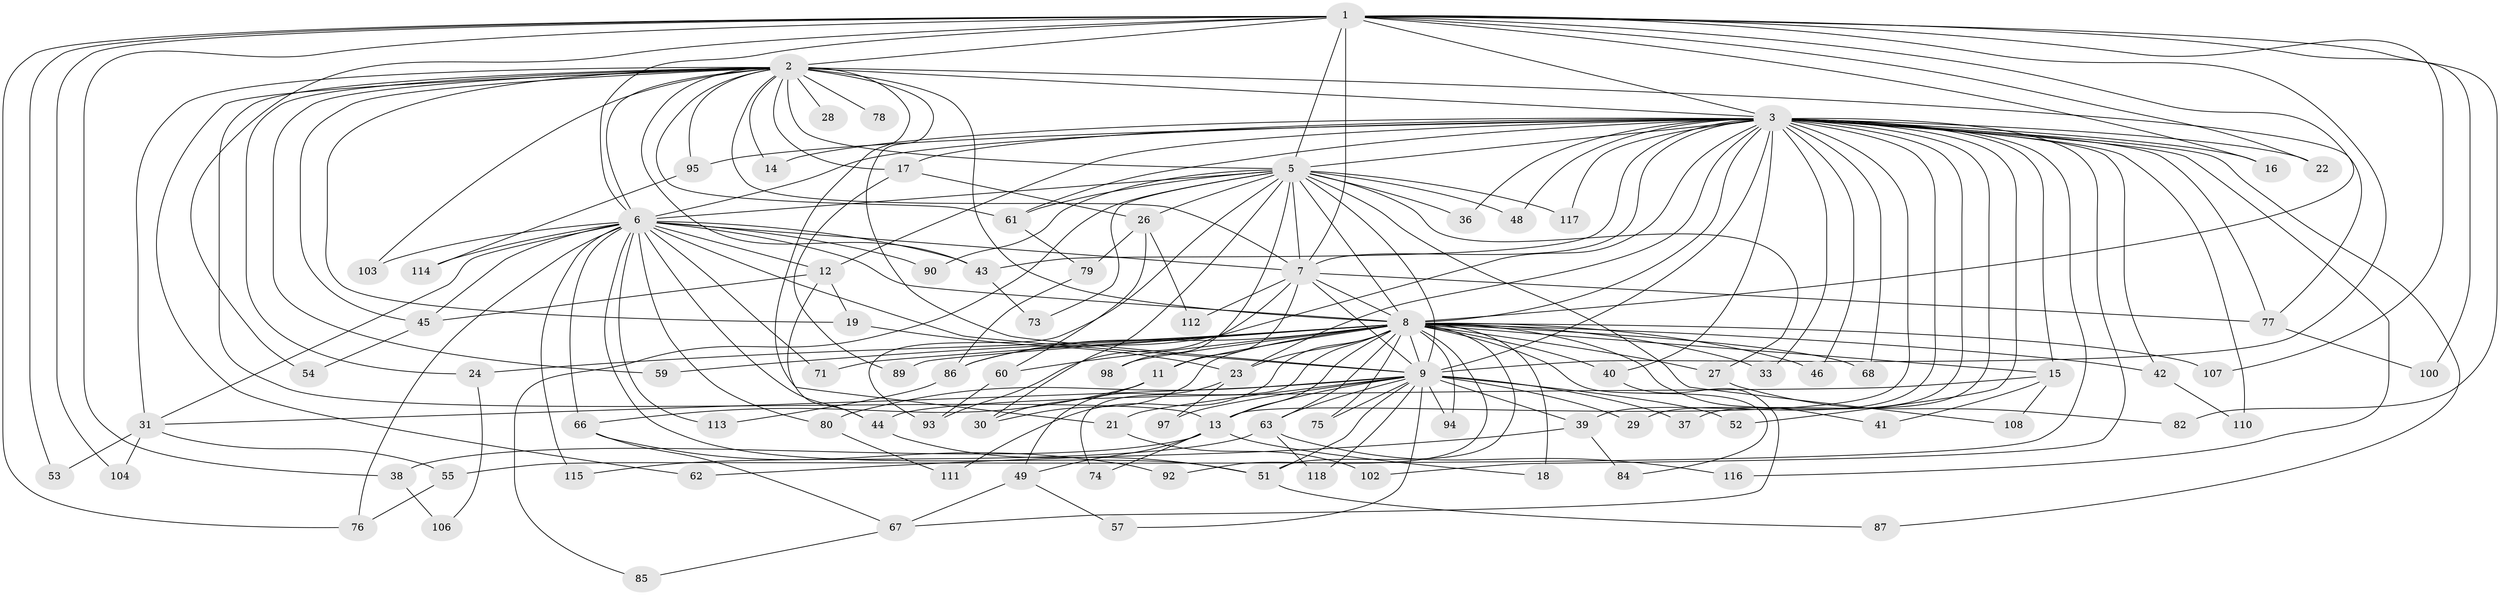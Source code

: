// Generated by graph-tools (version 1.1) at 2025/23/03/03/25 07:23:42]
// undirected, 93 vertices, 212 edges
graph export_dot {
graph [start="1"]
  node [color=gray90,style=filled];
  1 [super="+69"];
  2 [super="+4"];
  3 [super="+32"];
  5 [super="+20"];
  6 [super="+70"];
  7 [super="+83"];
  8 [super="+10"];
  9 [super="+88"];
  11;
  12;
  13 [super="+25"];
  14;
  15 [super="+56"];
  16;
  17;
  18 [super="+65"];
  19 [super="+47"];
  21;
  22;
  23 [super="+64"];
  24;
  26;
  27;
  28;
  29;
  30 [super="+35"];
  31 [super="+34"];
  33;
  36;
  37;
  38;
  39;
  40 [super="+101"];
  41;
  42;
  43;
  44 [super="+58"];
  45 [super="+50"];
  46;
  48;
  49;
  51 [super="+81"];
  52;
  53;
  54;
  55;
  57;
  59;
  60 [super="+99"];
  61 [super="+91"];
  62;
  63 [super="+109"];
  66 [super="+72"];
  67;
  68;
  71;
  73;
  74;
  75;
  76 [super="+96"];
  77;
  78;
  79 [super="+105"];
  80;
  82;
  84;
  85;
  86;
  87;
  89;
  90;
  92;
  93;
  94;
  95;
  97;
  98;
  100;
  102;
  103;
  104;
  106;
  107;
  108;
  110;
  111;
  112;
  113;
  114;
  115;
  116;
  117;
  118;
  1 -- 2 [weight=2];
  1 -- 3;
  1 -- 5;
  1 -- 6;
  1 -- 7;
  1 -- 8 [weight=2];
  1 -- 9;
  1 -- 16;
  1 -- 22;
  1 -- 38;
  1 -- 53;
  1 -- 54;
  1 -- 76;
  1 -- 82;
  1 -- 100;
  1 -- 104;
  1 -- 107;
  2 -- 3 [weight=2];
  2 -- 5 [weight=2];
  2 -- 6 [weight=2];
  2 -- 7 [weight=2];
  2 -- 8 [weight=4];
  2 -- 9 [weight=2];
  2 -- 17;
  2 -- 28 [weight=2];
  2 -- 62;
  2 -- 78 [weight=2];
  2 -- 95;
  2 -- 13;
  2 -- 77;
  2 -- 14;
  2 -- 19;
  2 -- 21;
  2 -- 24;
  2 -- 103;
  2 -- 43;
  2 -- 45;
  2 -- 59;
  2 -- 61;
  2 -- 31;
  3 -- 5;
  3 -- 6;
  3 -- 7;
  3 -- 8 [weight=2];
  3 -- 9;
  3 -- 12;
  3 -- 14;
  3 -- 15 [weight=2];
  3 -- 16;
  3 -- 17;
  3 -- 22;
  3 -- 23;
  3 -- 29;
  3 -- 33;
  3 -- 36;
  3 -- 37;
  3 -- 39;
  3 -- 40 [weight=2];
  3 -- 42;
  3 -- 43;
  3 -- 46;
  3 -- 48;
  3 -- 52;
  3 -- 55;
  3 -- 61;
  3 -- 68;
  3 -- 77;
  3 -- 86;
  3 -- 87;
  3 -- 95;
  3 -- 102;
  3 -- 110;
  3 -- 116;
  3 -- 117;
  3 -- 13;
  5 -- 6;
  5 -- 7 [weight=2];
  5 -- 8 [weight=2];
  5 -- 9;
  5 -- 26;
  5 -- 27;
  5 -- 30;
  5 -- 36;
  5 -- 48;
  5 -- 73;
  5 -- 85;
  5 -- 90;
  5 -- 93;
  5 -- 98;
  5 -- 108;
  5 -- 117;
  5 -- 61;
  6 -- 7;
  6 -- 8 [weight=2];
  6 -- 9;
  6 -- 12;
  6 -- 31;
  6 -- 44;
  6 -- 45;
  6 -- 51;
  6 -- 66;
  6 -- 71;
  6 -- 76;
  6 -- 80;
  6 -- 90;
  6 -- 103;
  6 -- 113;
  6 -- 114;
  6 -- 115;
  6 -- 43;
  7 -- 8 [weight=2];
  7 -- 9;
  7 -- 11;
  7 -- 93;
  7 -- 112;
  7 -- 77;
  8 -- 9 [weight=2];
  8 -- 27;
  8 -- 33;
  8 -- 41;
  8 -- 42;
  8 -- 46;
  8 -- 59;
  8 -- 71;
  8 -- 74;
  8 -- 86;
  8 -- 89;
  8 -- 98;
  8 -- 107;
  8 -- 111;
  8 -- 68;
  8 -- 11;
  8 -- 75;
  8 -- 13;
  8 -- 15;
  8 -- 18 [weight=2];
  8 -- 84;
  8 -- 24;
  8 -- 92;
  8 -- 94;
  8 -- 51;
  8 -- 60;
  8 -- 63;
  8 -- 40;
  8 -- 23;
  8 -- 30;
  9 -- 13;
  9 -- 21;
  9 -- 29;
  9 -- 31;
  9 -- 37;
  9 -- 39;
  9 -- 52;
  9 -- 57;
  9 -- 63 [weight=2];
  9 -- 75;
  9 -- 80;
  9 -- 94;
  9 -- 97;
  9 -- 118;
  9 -- 51;
  11 -- 30;
  11 -- 66;
  12 -- 19;
  12 -- 45;
  12 -- 44;
  13 -- 18;
  13 -- 38;
  13 -- 49;
  13 -- 74;
  15 -- 41;
  15 -- 44;
  15 -- 108;
  17 -- 26;
  17 -- 89;
  19 -- 23;
  21 -- 102;
  23 -- 49;
  23 -- 97;
  24 -- 106;
  26 -- 60;
  26 -- 79;
  26 -- 112;
  27 -- 82;
  31 -- 53;
  31 -- 104;
  31 -- 55;
  38 -- 106;
  39 -- 62;
  39 -- 84;
  40 -- 67;
  42 -- 110;
  43 -- 73;
  44 -- 51;
  45 -- 54;
  49 -- 57;
  49 -- 67;
  51 -- 87;
  55 -- 76;
  60 -- 93;
  61 -- 79;
  63 -- 115;
  63 -- 116;
  63 -- 118;
  66 -- 92;
  66 -- 67;
  67 -- 85;
  77 -- 100;
  79 -- 86;
  80 -- 111;
  86 -- 113;
  95 -- 114;
}
